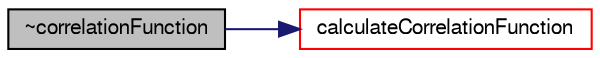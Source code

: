 digraph "~correlationFunction"
{
  bgcolor="transparent";
  edge [fontname="FreeSans",fontsize="10",labelfontname="FreeSans",labelfontsize="10"];
  node [fontname="FreeSans",fontsize="10",shape=record];
  rankdir="LR";
  Node306 [label="~correlationFunction",height=0.2,width=0.4,color="black", fillcolor="grey75", style="filled", fontcolor="black"];
  Node306 -> Node307 [color="midnightblue",fontsize="10",style="solid",fontname="FreeSans"];
  Node307 [label="calculateCorrelationFunction",height=0.2,width=0.4,color="red",URL="$a24382.html#a6dad9e4d17333a9cfe7ee6b2f3247f42"];
}
